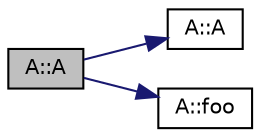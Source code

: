 digraph "A::A"
{
  edge [fontname="Helvetica",fontsize="10",labelfontname="Helvetica",labelfontsize="10"];
  node [fontname="Helvetica",fontsize="10",shape=record];
  rankdir="LR";
  Node66 [label="A::A",height=0.2,width=0.4,color="black", fillcolor="grey75", style="filled", fontcolor="black"];
  Node66 -> Node67 [color="midnightblue",fontsize="10",style="solid",fontname="Helvetica"];
  Node67 [label="A::A",height=0.2,width=0.4,color="black", fillcolor="white", style="filled",URL="$d7/da0/struct_a.html#a9773bbfa83a5872b50e49f109c762ff8"];
  Node66 -> Node68 [color="midnightblue",fontsize="10",style="solid",fontname="Helvetica"];
  Node68 [label="A::foo",height=0.2,width=0.4,color="black", fillcolor="white", style="filled",URL="$d7/da0/struct_a.html#a9ee7221affe17277f6e3d6e75922d75e"];
}
